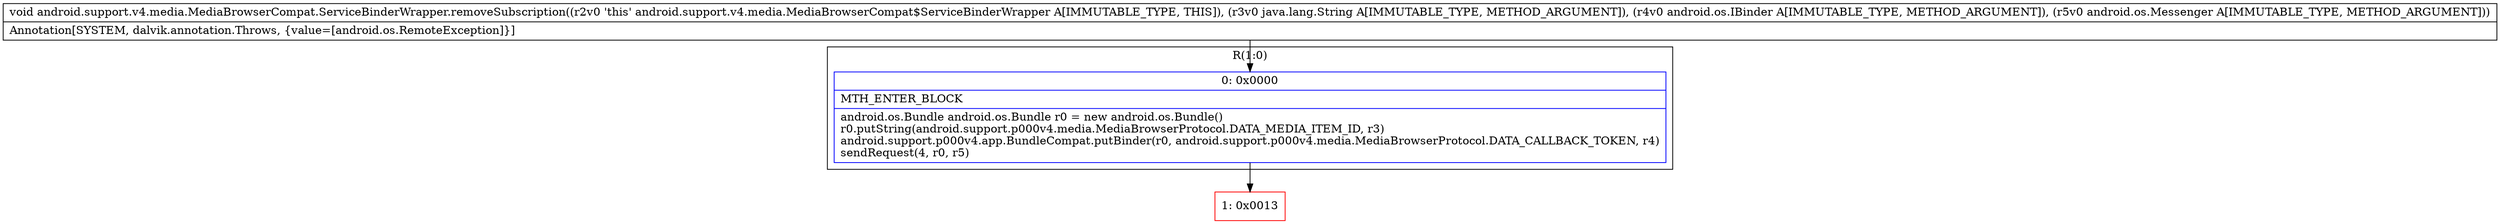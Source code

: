 digraph "CFG forandroid.support.v4.media.MediaBrowserCompat.ServiceBinderWrapper.removeSubscription(Ljava\/lang\/String;Landroid\/os\/IBinder;Landroid\/os\/Messenger;)V" {
subgraph cluster_Region_1260201498 {
label = "R(1:0)";
node [shape=record,color=blue];
Node_0 [shape=record,label="{0\:\ 0x0000|MTH_ENTER_BLOCK\l|android.os.Bundle android.os.Bundle r0 = new android.os.Bundle()\lr0.putString(android.support.p000v4.media.MediaBrowserProtocol.DATA_MEDIA_ITEM_ID, r3)\landroid.support.p000v4.app.BundleCompat.putBinder(r0, android.support.p000v4.media.MediaBrowserProtocol.DATA_CALLBACK_TOKEN, r4)\lsendRequest(4, r0, r5)\l}"];
}
Node_1 [shape=record,color=red,label="{1\:\ 0x0013}"];
MethodNode[shape=record,label="{void android.support.v4.media.MediaBrowserCompat.ServiceBinderWrapper.removeSubscription((r2v0 'this' android.support.v4.media.MediaBrowserCompat$ServiceBinderWrapper A[IMMUTABLE_TYPE, THIS]), (r3v0 java.lang.String A[IMMUTABLE_TYPE, METHOD_ARGUMENT]), (r4v0 android.os.IBinder A[IMMUTABLE_TYPE, METHOD_ARGUMENT]), (r5v0 android.os.Messenger A[IMMUTABLE_TYPE, METHOD_ARGUMENT]))  | Annotation[SYSTEM, dalvik.annotation.Throws, \{value=[android.os.RemoteException]\}]\l}"];
MethodNode -> Node_0;
Node_0 -> Node_1;
}

